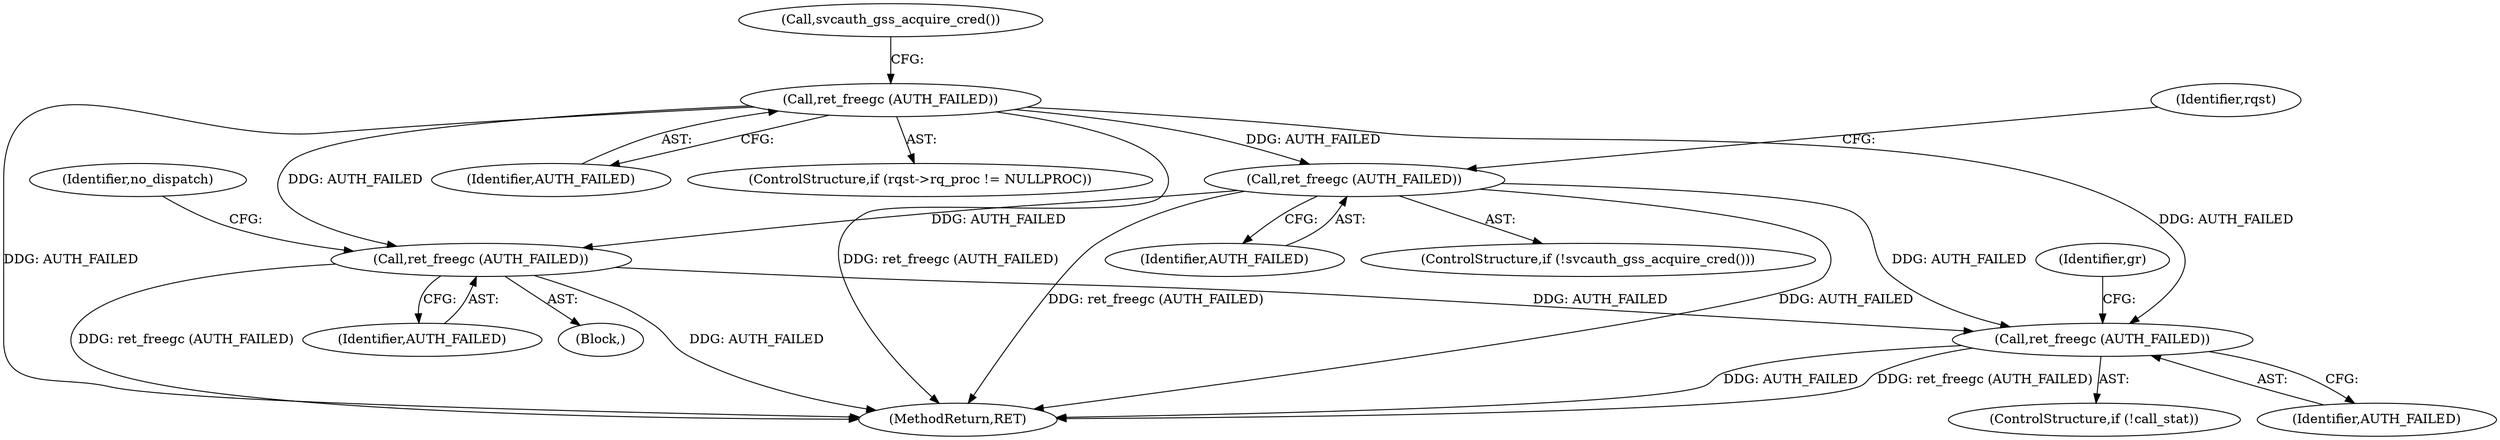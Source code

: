 digraph "0_krb5_5bb8a6b9c9eb8dd22bc9526751610aaa255ead9c@API" {
"1000468" [label="(Call,ret_freegc (AUTH_FAILED))"];
"1000442" [label="(Call,ret_freegc (AUTH_FAILED))"];
"1000437" [label="(Call,ret_freegc (AUTH_FAILED))"];
"1000502" [label="(Call,ret_freegc (AUTH_FAILED))"];
"1000472" [label="(Identifier,no_dispatch)"];
"1000438" [label="(Identifier,AUTH_FAILED)"];
"1000442" [label="(Call,ret_freegc (AUTH_FAILED))"];
"1000447" [label="(Identifier,rqst)"];
"1000460" [label="(Block,)"];
"1000431" [label="(ControlStructure,if (rqst->rq_proc != NULLPROC))"];
"1000503" [label="(Identifier,AUTH_FAILED)"];
"1000616" [label="(MethodReturn,RET)"];
"1000468" [label="(Call,ret_freegc (AUTH_FAILED))"];
"1000499" [label="(ControlStructure,if (!call_stat))"];
"1000507" [label="(Identifier,gr)"];
"1000443" [label="(Identifier,AUTH_FAILED)"];
"1000502" [label="(Call,ret_freegc (AUTH_FAILED))"];
"1000469" [label="(Identifier,AUTH_FAILED)"];
"1000437" [label="(Call,ret_freegc (AUTH_FAILED))"];
"1000439" [label="(ControlStructure,if (!svcauth_gss_acquire_cred()))"];
"1000441" [label="(Call,svcauth_gss_acquire_cred())"];
"1000468" -> "1000460"  [label="AST: "];
"1000468" -> "1000469"  [label="CFG: "];
"1000469" -> "1000468"  [label="AST: "];
"1000472" -> "1000468"  [label="CFG: "];
"1000468" -> "1000616"  [label="DDG: ret_freegc (AUTH_FAILED)"];
"1000468" -> "1000616"  [label="DDG: AUTH_FAILED"];
"1000442" -> "1000468"  [label="DDG: AUTH_FAILED"];
"1000437" -> "1000468"  [label="DDG: AUTH_FAILED"];
"1000468" -> "1000502"  [label="DDG: AUTH_FAILED"];
"1000442" -> "1000439"  [label="AST: "];
"1000442" -> "1000443"  [label="CFG: "];
"1000443" -> "1000442"  [label="AST: "];
"1000447" -> "1000442"  [label="CFG: "];
"1000442" -> "1000616"  [label="DDG: ret_freegc (AUTH_FAILED)"];
"1000442" -> "1000616"  [label="DDG: AUTH_FAILED"];
"1000437" -> "1000442"  [label="DDG: AUTH_FAILED"];
"1000442" -> "1000502"  [label="DDG: AUTH_FAILED"];
"1000437" -> "1000431"  [label="AST: "];
"1000437" -> "1000438"  [label="CFG: "];
"1000438" -> "1000437"  [label="AST: "];
"1000441" -> "1000437"  [label="CFG: "];
"1000437" -> "1000616"  [label="DDG: ret_freegc (AUTH_FAILED)"];
"1000437" -> "1000616"  [label="DDG: AUTH_FAILED"];
"1000437" -> "1000502"  [label="DDG: AUTH_FAILED"];
"1000502" -> "1000499"  [label="AST: "];
"1000502" -> "1000503"  [label="CFG: "];
"1000503" -> "1000502"  [label="AST: "];
"1000507" -> "1000502"  [label="CFG: "];
"1000502" -> "1000616"  [label="DDG: AUTH_FAILED"];
"1000502" -> "1000616"  [label="DDG: ret_freegc (AUTH_FAILED)"];
}
